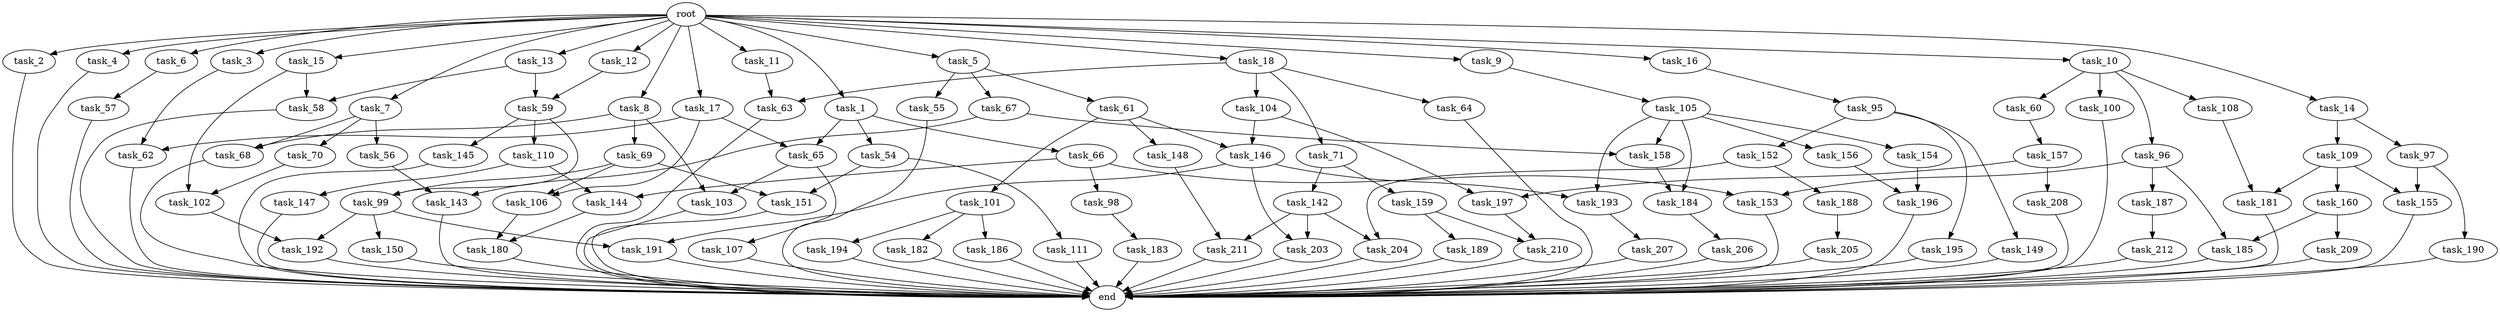 digraph G {
  root [size="0.000000"];
  task_1 [size="10.240000"];
  task_2 [size="10.240000"];
  task_3 [size="10.240000"];
  task_4 [size="10.240000"];
  task_5 [size="10.240000"];
  task_6 [size="10.240000"];
  task_7 [size="10.240000"];
  task_8 [size="10.240000"];
  task_9 [size="10.240000"];
  task_10 [size="10.240000"];
  task_11 [size="10.240000"];
  task_12 [size="10.240000"];
  task_13 [size="10.240000"];
  task_14 [size="10.240000"];
  task_15 [size="10.240000"];
  task_16 [size="10.240000"];
  task_17 [size="10.240000"];
  task_18 [size="10.240000"];
  task_54 [size="3092376453.120000"];
  task_55 [size="6957847019.520000"];
  task_56 [size="5497558138.880000"];
  task_57 [size="343597383.680000"];
  task_58 [size="6270652252.160000"];
  task_59 [size="14087492730.880001"];
  task_60 [size="3092376453.120000"];
  task_61 [size="6957847019.520000"];
  task_62 [size="15547781611.520000"];
  task_63 [size="12799002542.080000"];
  task_64 [size="8589934592.000000"];
  task_65 [size="11682311045.120001"];
  task_66 [size="3092376453.120000"];
  task_67 [size="6957847019.520000"];
  task_68 [size="10995116277.760000"];
  task_69 [size="5497558138.880000"];
  task_70 [size="5497558138.880000"];
  task_71 [size="8589934592.000000"];
  task_95 [size="6957847019.520000"];
  task_96 [size="3092376453.120000"];
  task_97 [size="6957847019.520000"];
  task_98 [size="8589934592.000000"];
  task_99 [size="9964324126.719999"];
  task_100 [size="3092376453.120000"];
  task_101 [size="3092376453.120000"];
  task_102 [size="2920577761.280000"];
  task_103 [size="10995116277.760000"];
  task_104 [size="8589934592.000000"];
  task_105 [size="5497558138.880000"];
  task_106 [size="9964324126.719999"];
  task_107 [size="5497558138.880000"];
  task_108 [size="3092376453.120000"];
  task_109 [size="6957847019.520000"];
  task_110 [size="8589934592.000000"];
  task_111 [size="8589934592.000000"];
  task_142 [size="1374389534.720000"];
  task_143 [size="9964324126.719999"];
  task_144 [size="14087492730.880001"];
  task_145 [size="8589934592.000000"];
  task_146 [size="3865470566.400000"];
  task_147 [size="5497558138.880000"];
  task_148 [size="3092376453.120000"];
  task_149 [size="1374389534.720000"];
  task_150 [size="3092376453.120000"];
  task_151 [size="9964324126.719999"];
  task_152 [size="1374389534.720000"];
  task_153 [size="9964324126.719999"];
  task_154 [size="773094113.280000"];
  task_155 [size="15547781611.520000"];
  task_156 [size="773094113.280000"];
  task_157 [size="6957847019.520000"];
  task_158 [size="9363028705.280001"];
  task_159 [size="1374389534.720000"];
  task_160 [size="8589934592.000000"];
  task_180 [size="10737418240.000000"];
  task_181 [size="11682311045.120001"];
  task_182 [size="8589934592.000000"];
  task_183 [size="343597383.680000"];
  task_184 [size="7730941132.800000"];
  task_185 [size="8332236554.240000"];
  task_186 [size="8589934592.000000"];
  task_187 [size="1374389534.720000"];
  task_188 [size="2147483648.000000"];
  task_189 [size="343597383.680000"];
  task_190 [size="6957847019.520000"];
  task_191 [size="7301444403.200000"];
  task_192 [size="5239860101.120000"];
  task_193 [size="4982162063.360000"];
  task_194 [size="8589934592.000000"];
  task_195 [size="1374389534.720000"];
  task_196 [size="1717986918.400000"];
  task_197 [size="6270652252.160000"];
  task_203 [size="12799002542.080000"];
  task_204 [size="10737418240.000000"];
  task_205 [size="5497558138.880000"];
  task_206 [size="2147483648.000000"];
  task_207 [size="343597383.680000"];
  task_208 [size="5497558138.880000"];
  task_209 [size="6957847019.520000"];
  task_210 [size="1116691496.960000"];
  task_211 [size="8933531975.680000"];
  task_212 [size="773094113.280000"];
  end [size="0.000000"];

  root -> task_1 [size="1.000000"];
  root -> task_2 [size="1.000000"];
  root -> task_3 [size="1.000000"];
  root -> task_4 [size="1.000000"];
  root -> task_5 [size="1.000000"];
  root -> task_6 [size="1.000000"];
  root -> task_7 [size="1.000000"];
  root -> task_8 [size="1.000000"];
  root -> task_9 [size="1.000000"];
  root -> task_10 [size="1.000000"];
  root -> task_11 [size="1.000000"];
  root -> task_12 [size="1.000000"];
  root -> task_13 [size="1.000000"];
  root -> task_14 [size="1.000000"];
  root -> task_15 [size="1.000000"];
  root -> task_16 [size="1.000000"];
  root -> task_17 [size="1.000000"];
  root -> task_18 [size="1.000000"];
  task_1 -> task_54 [size="301989888.000000"];
  task_1 -> task_65 [size="301989888.000000"];
  task_1 -> task_66 [size="301989888.000000"];
  task_2 -> end [size="1.000000"];
  task_3 -> task_62 [size="679477248.000000"];
  task_4 -> end [size="1.000000"];
  task_5 -> task_55 [size="679477248.000000"];
  task_5 -> task_61 [size="679477248.000000"];
  task_5 -> task_67 [size="679477248.000000"];
  task_6 -> task_57 [size="33554432.000000"];
  task_7 -> task_56 [size="536870912.000000"];
  task_7 -> task_68 [size="536870912.000000"];
  task_7 -> task_70 [size="536870912.000000"];
  task_8 -> task_68 [size="536870912.000000"];
  task_8 -> task_69 [size="536870912.000000"];
  task_8 -> task_103 [size="536870912.000000"];
  task_9 -> task_105 [size="536870912.000000"];
  task_10 -> task_60 [size="301989888.000000"];
  task_10 -> task_96 [size="301989888.000000"];
  task_10 -> task_100 [size="301989888.000000"];
  task_10 -> task_108 [size="301989888.000000"];
  task_11 -> task_63 [size="411041792.000000"];
  task_12 -> task_59 [size="838860800.000000"];
  task_13 -> task_58 [size="536870912.000000"];
  task_13 -> task_59 [size="536870912.000000"];
  task_14 -> task_97 [size="679477248.000000"];
  task_14 -> task_109 [size="679477248.000000"];
  task_15 -> task_58 [size="75497472.000000"];
  task_15 -> task_102 [size="75497472.000000"];
  task_16 -> task_95 [size="679477248.000000"];
  task_17 -> task_62 [size="838860800.000000"];
  task_17 -> task_65 [size="838860800.000000"];
  task_17 -> task_106 [size="838860800.000000"];
  task_18 -> task_63 [size="838860800.000000"];
  task_18 -> task_64 [size="838860800.000000"];
  task_18 -> task_71 [size="838860800.000000"];
  task_18 -> task_104 [size="838860800.000000"];
  task_54 -> task_111 [size="838860800.000000"];
  task_54 -> task_151 [size="838860800.000000"];
  task_55 -> end [size="1.000000"];
  task_56 -> task_143 [size="134217728.000000"];
  task_57 -> end [size="1.000000"];
  task_58 -> end [size="1.000000"];
  task_59 -> task_99 [size="838860800.000000"];
  task_59 -> task_110 [size="838860800.000000"];
  task_59 -> task_145 [size="838860800.000000"];
  task_60 -> task_157 [size="679477248.000000"];
  task_61 -> task_101 [size="301989888.000000"];
  task_61 -> task_146 [size="301989888.000000"];
  task_61 -> task_148 [size="301989888.000000"];
  task_62 -> end [size="1.000000"];
  task_63 -> end [size="1.000000"];
  task_64 -> end [size="1.000000"];
  task_65 -> task_103 [size="536870912.000000"];
  task_65 -> task_107 [size="536870912.000000"];
  task_66 -> task_98 [size="838860800.000000"];
  task_66 -> task_144 [size="838860800.000000"];
  task_66 -> task_153 [size="838860800.000000"];
  task_67 -> task_143 [size="838860800.000000"];
  task_67 -> task_158 [size="838860800.000000"];
  task_68 -> end [size="1.000000"];
  task_69 -> task_99 [size="134217728.000000"];
  task_69 -> task_106 [size="134217728.000000"];
  task_69 -> task_151 [size="134217728.000000"];
  task_70 -> task_102 [size="209715200.000000"];
  task_71 -> task_142 [size="134217728.000000"];
  task_71 -> task_159 [size="134217728.000000"];
  task_95 -> task_149 [size="134217728.000000"];
  task_95 -> task_152 [size="134217728.000000"];
  task_95 -> task_195 [size="134217728.000000"];
  task_96 -> task_153 [size="134217728.000000"];
  task_96 -> task_185 [size="134217728.000000"];
  task_96 -> task_187 [size="134217728.000000"];
  task_97 -> task_155 [size="679477248.000000"];
  task_97 -> task_190 [size="679477248.000000"];
  task_98 -> task_183 [size="33554432.000000"];
  task_99 -> task_150 [size="301989888.000000"];
  task_99 -> task_191 [size="301989888.000000"];
  task_99 -> task_192 [size="301989888.000000"];
  task_100 -> end [size="1.000000"];
  task_101 -> task_182 [size="838860800.000000"];
  task_101 -> task_186 [size="838860800.000000"];
  task_101 -> task_194 [size="838860800.000000"];
  task_102 -> task_192 [size="209715200.000000"];
  task_103 -> end [size="1.000000"];
  task_104 -> task_146 [size="75497472.000000"];
  task_104 -> task_197 [size="75497472.000000"];
  task_105 -> task_154 [size="75497472.000000"];
  task_105 -> task_156 [size="75497472.000000"];
  task_105 -> task_158 [size="75497472.000000"];
  task_105 -> task_184 [size="75497472.000000"];
  task_105 -> task_193 [size="75497472.000000"];
  task_106 -> task_180 [size="838860800.000000"];
  task_107 -> end [size="1.000000"];
  task_108 -> task_181 [size="301989888.000000"];
  task_109 -> task_155 [size="838860800.000000"];
  task_109 -> task_160 [size="838860800.000000"];
  task_109 -> task_181 [size="838860800.000000"];
  task_110 -> task_144 [size="536870912.000000"];
  task_110 -> task_147 [size="536870912.000000"];
  task_111 -> end [size="1.000000"];
  task_142 -> task_203 [size="838860800.000000"];
  task_142 -> task_204 [size="838860800.000000"];
  task_142 -> task_211 [size="838860800.000000"];
  task_143 -> end [size="1.000000"];
  task_144 -> task_180 [size="209715200.000000"];
  task_145 -> end [size="1.000000"];
  task_146 -> task_191 [size="411041792.000000"];
  task_146 -> task_193 [size="411041792.000000"];
  task_146 -> task_203 [size="411041792.000000"];
  task_147 -> end [size="1.000000"];
  task_148 -> task_211 [size="33554432.000000"];
  task_149 -> end [size="1.000000"];
  task_150 -> end [size="1.000000"];
  task_151 -> end [size="1.000000"];
  task_152 -> task_188 [size="209715200.000000"];
  task_152 -> task_204 [size="209715200.000000"];
  task_153 -> end [size="1.000000"];
  task_154 -> task_196 [size="33554432.000000"];
  task_155 -> end [size="1.000000"];
  task_156 -> task_196 [size="134217728.000000"];
  task_157 -> task_197 [size="536870912.000000"];
  task_157 -> task_208 [size="536870912.000000"];
  task_158 -> task_184 [size="679477248.000000"];
  task_159 -> task_189 [size="33554432.000000"];
  task_159 -> task_210 [size="33554432.000000"];
  task_160 -> task_185 [size="679477248.000000"];
  task_160 -> task_209 [size="679477248.000000"];
  task_180 -> end [size="1.000000"];
  task_181 -> end [size="1.000000"];
  task_182 -> end [size="1.000000"];
  task_183 -> end [size="1.000000"];
  task_184 -> task_206 [size="209715200.000000"];
  task_185 -> end [size="1.000000"];
  task_186 -> end [size="1.000000"];
  task_187 -> task_212 [size="75497472.000000"];
  task_188 -> task_205 [size="536870912.000000"];
  task_189 -> end [size="1.000000"];
  task_190 -> end [size="1.000000"];
  task_191 -> end [size="1.000000"];
  task_192 -> end [size="1.000000"];
  task_193 -> task_207 [size="33554432.000000"];
  task_194 -> end [size="1.000000"];
  task_195 -> end [size="1.000000"];
  task_196 -> end [size="1.000000"];
  task_197 -> task_210 [size="75497472.000000"];
  task_203 -> end [size="1.000000"];
  task_204 -> end [size="1.000000"];
  task_205 -> end [size="1.000000"];
  task_206 -> end [size="1.000000"];
  task_207 -> end [size="1.000000"];
  task_208 -> end [size="1.000000"];
  task_209 -> end [size="1.000000"];
  task_210 -> end [size="1.000000"];
  task_211 -> end [size="1.000000"];
  task_212 -> end [size="1.000000"];
}
